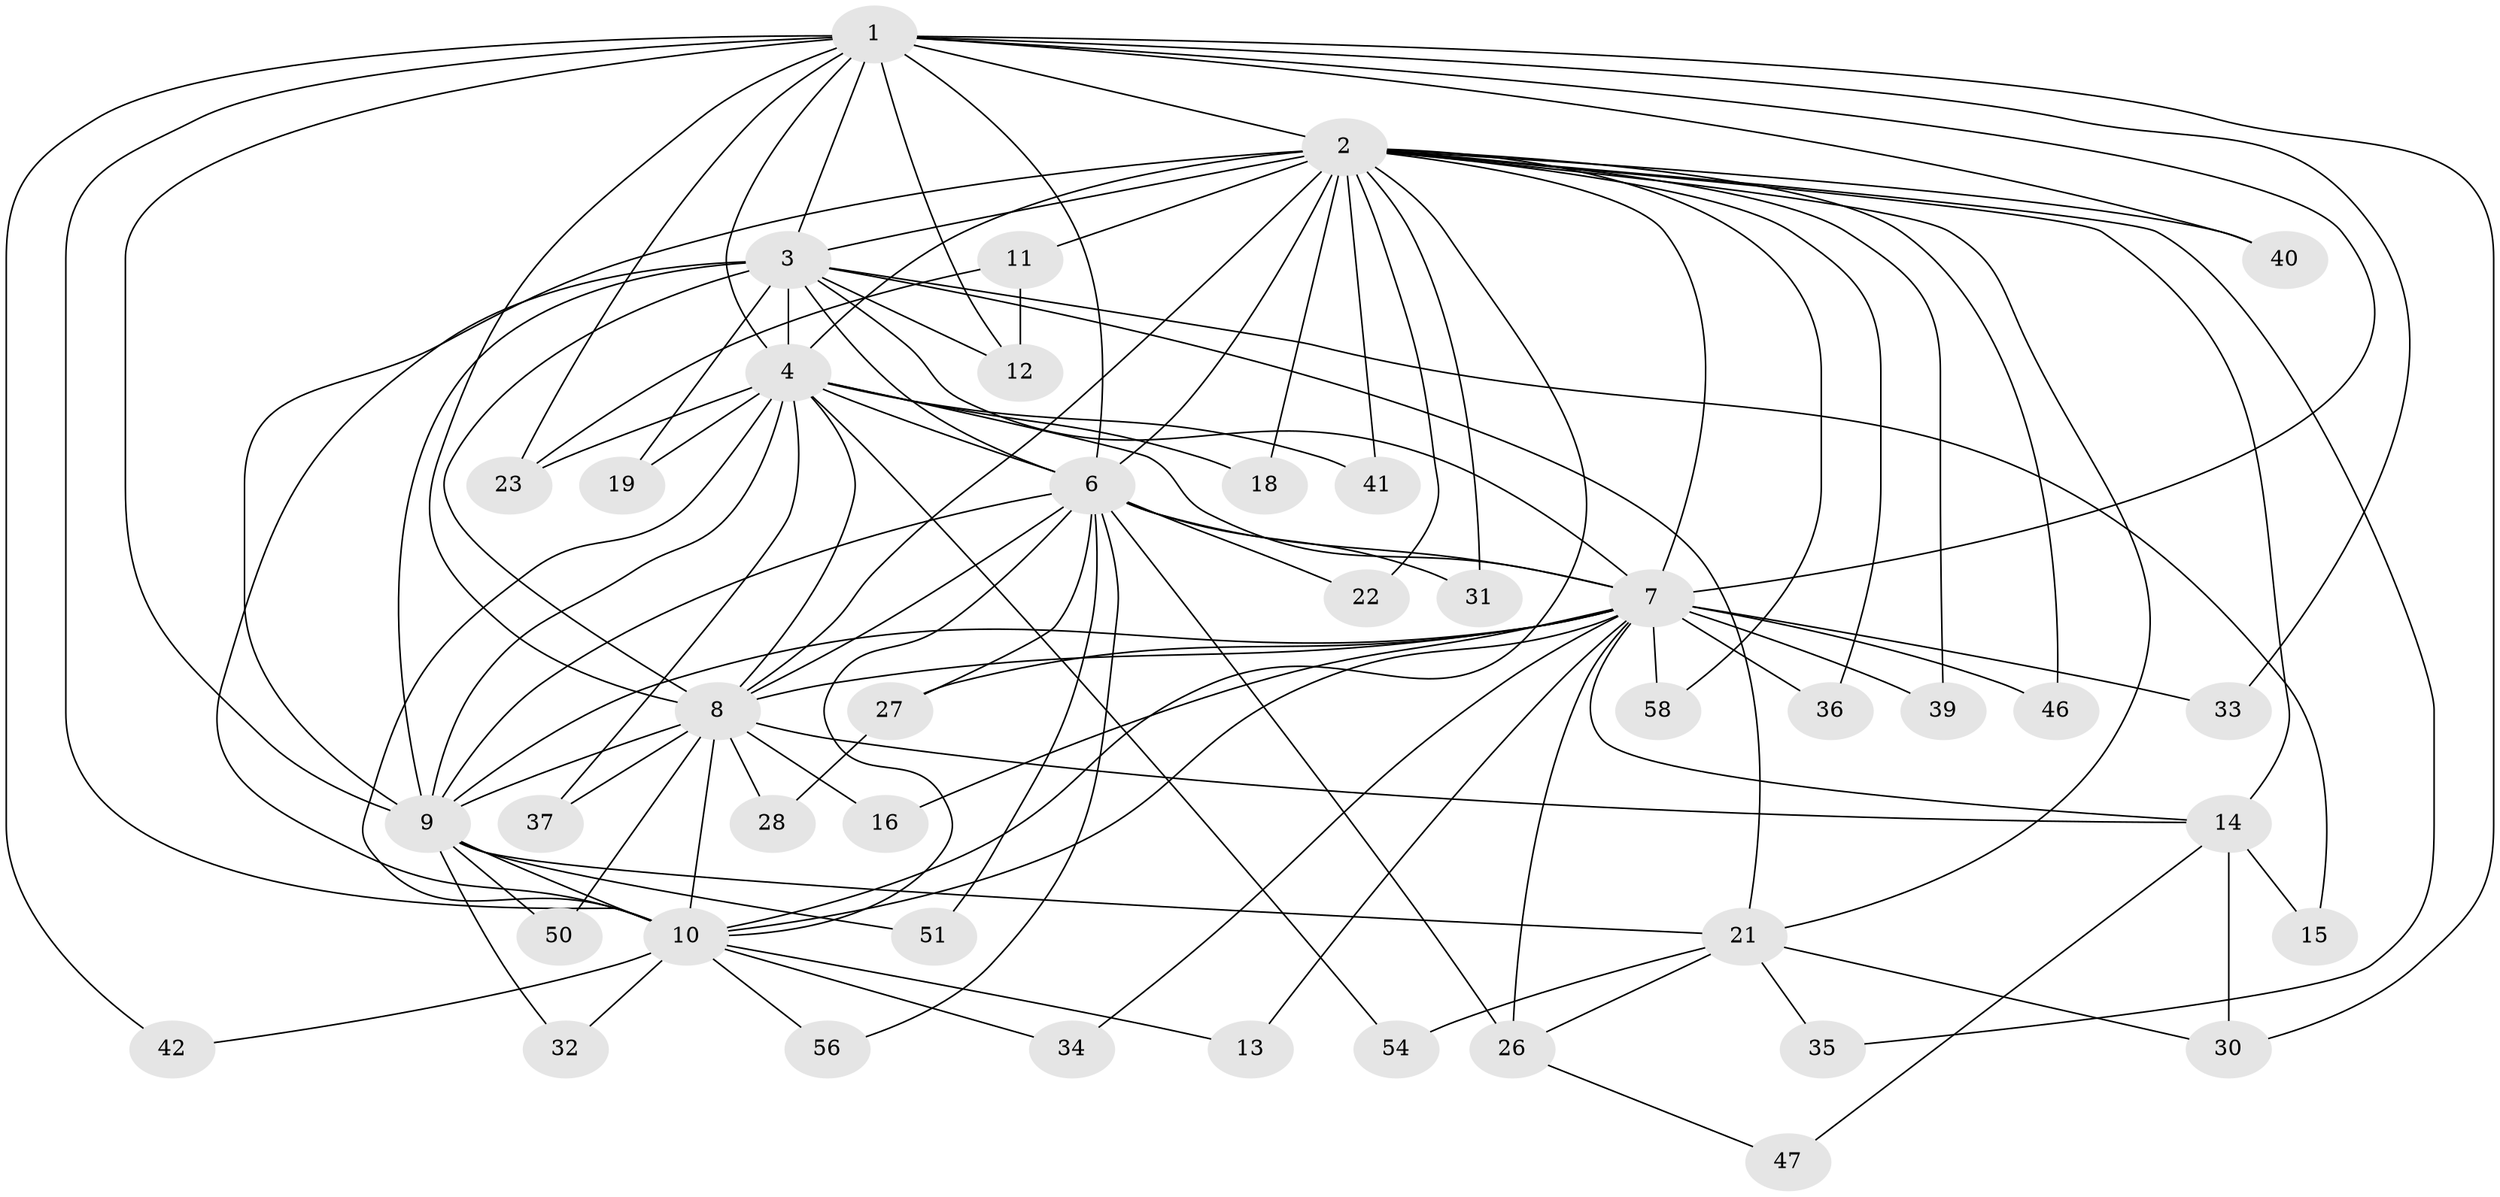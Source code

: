 // original degree distribution, {16: 0.05172413793103448, 18: 0.017241379310344827, 14: 0.034482758620689655, 17: 0.017241379310344827, 22: 0.017241379310344827, 15: 0.034482758620689655, 4: 0.10344827586206896, 3: 0.08620689655172414, 2: 0.603448275862069, 5: 0.034482758620689655}
// Generated by graph-tools (version 1.1) at 2025/11/02/27/25 16:11:07]
// undirected, 42 vertices, 107 edges
graph export_dot {
graph [start="1"]
  node [color=gray90,style=filled];
  1 [super="+25"];
  2 [super="+5"];
  3 [super="+48"];
  4 [super="+44"];
  6 [super="+45"];
  7 [super="+20"];
  8 [super="+43"];
  9 [super="+55"];
  10 [super="+52"];
  11;
  12 [super="+24"];
  13;
  14 [super="+17"];
  15;
  16;
  18;
  19;
  21 [super="+29"];
  22;
  23 [super="+49"];
  26 [super="+57"];
  27 [super="+38"];
  28;
  30 [super="+53"];
  31;
  32;
  33;
  34;
  35;
  36;
  37;
  39;
  40;
  41;
  42;
  46;
  47;
  50;
  51;
  54;
  56;
  58;
  1 -- 2 [weight=2];
  1 -- 3;
  1 -- 4;
  1 -- 6 [weight=2];
  1 -- 7;
  1 -- 8 [weight=2];
  1 -- 9;
  1 -- 10;
  1 -- 12;
  1 -- 30;
  1 -- 33;
  1 -- 40;
  1 -- 42;
  1 -- 23;
  2 -- 3 [weight=2];
  2 -- 4 [weight=2];
  2 -- 6 [weight=2];
  2 -- 7 [weight=3];
  2 -- 8 [weight=2];
  2 -- 9 [weight=3];
  2 -- 10 [weight=2];
  2 -- 11 [weight=2];
  2 -- 21;
  2 -- 31;
  2 -- 35;
  2 -- 36;
  2 -- 39;
  2 -- 40;
  2 -- 58;
  2 -- 18;
  2 -- 22;
  2 -- 41;
  2 -- 46;
  2 -- 14;
  3 -- 4;
  3 -- 6;
  3 -- 7 [weight=2];
  3 -- 8;
  3 -- 9;
  3 -- 10 [weight=2];
  3 -- 12;
  3 -- 15;
  3 -- 19;
  3 -- 21;
  4 -- 6;
  4 -- 7 [weight=2];
  4 -- 8;
  4 -- 9;
  4 -- 10;
  4 -- 18;
  4 -- 19;
  4 -- 23;
  4 -- 37;
  4 -- 41;
  4 -- 54;
  6 -- 7;
  6 -- 8;
  6 -- 9;
  6 -- 10;
  6 -- 22;
  6 -- 26 [weight=2];
  6 -- 27;
  6 -- 31;
  6 -- 51;
  6 -- 56;
  7 -- 8;
  7 -- 9;
  7 -- 10;
  7 -- 13;
  7 -- 14;
  7 -- 16;
  7 -- 26;
  7 -- 27 [weight=2];
  7 -- 36;
  7 -- 39;
  7 -- 46;
  7 -- 58;
  7 -- 33;
  7 -- 34;
  8 -- 9;
  8 -- 10;
  8 -- 14;
  8 -- 16;
  8 -- 28;
  8 -- 37;
  8 -- 50;
  9 -- 10;
  9 -- 21;
  9 -- 32;
  9 -- 50;
  9 -- 51;
  10 -- 13;
  10 -- 32;
  10 -- 34;
  10 -- 42;
  10 -- 56;
  11 -- 23;
  11 -- 12;
  14 -- 15;
  14 -- 47;
  14 -- 30;
  21 -- 35;
  21 -- 54;
  21 -- 26;
  21 -- 30;
  26 -- 47;
  27 -- 28;
}
